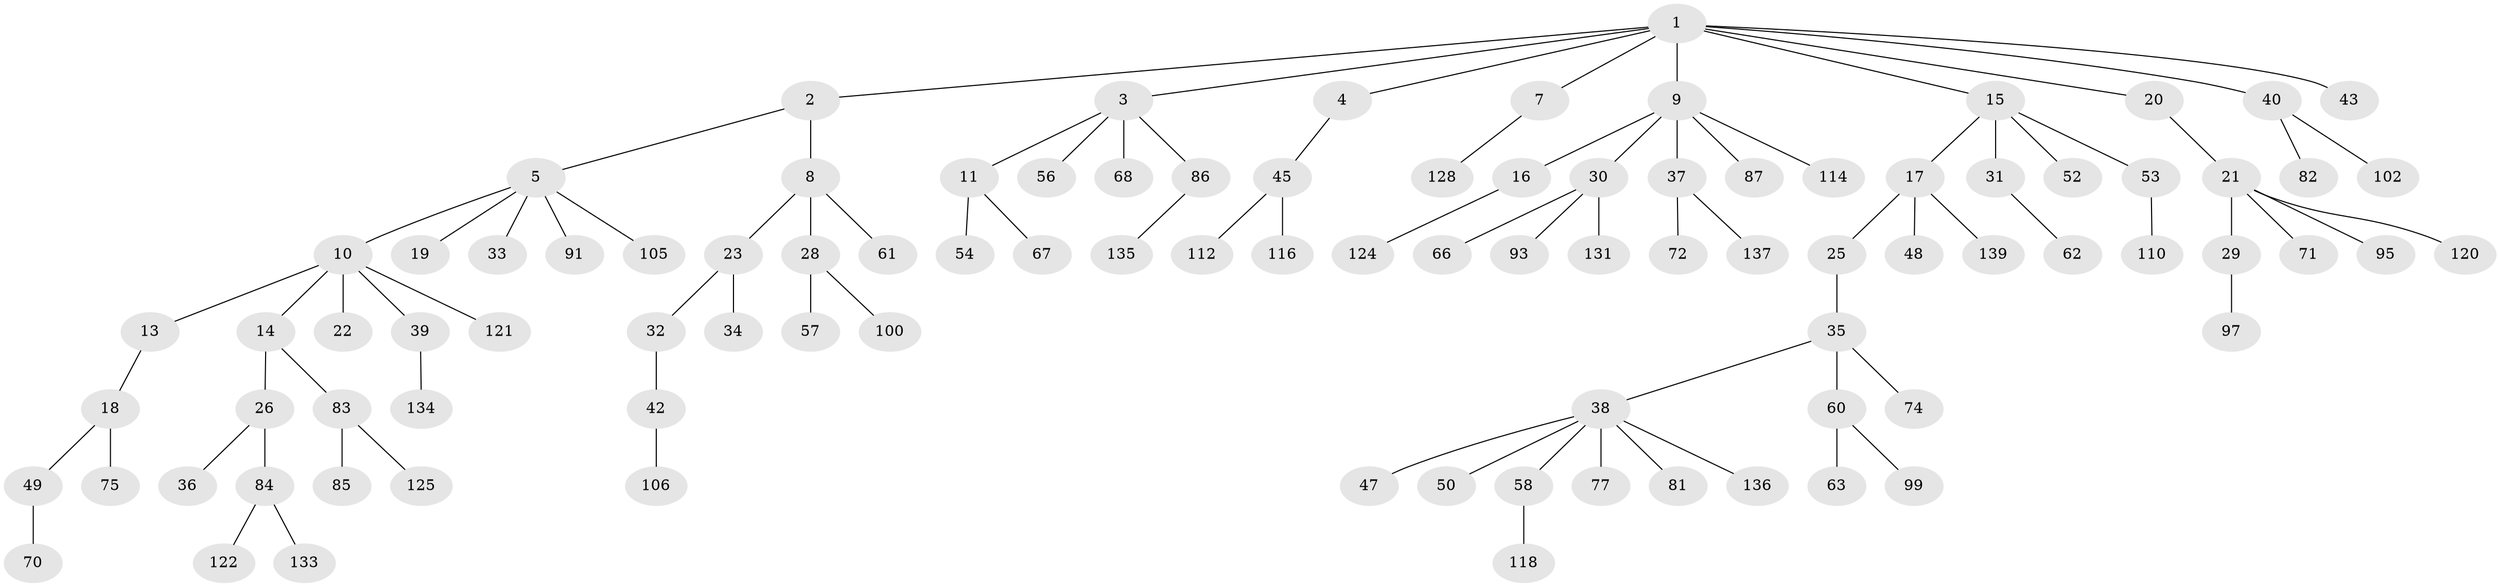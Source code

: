 // original degree distribution, {7: 0.007194244604316547, 3: 0.1079136690647482, 4: 0.09352517985611511, 2: 0.2517985611510791, 6: 0.02158273381294964, 5: 0.02158273381294964, 1: 0.49640287769784175}
// Generated by graph-tools (version 1.1) at 2025/11/02/27/25 16:11:25]
// undirected, 96 vertices, 95 edges
graph export_dot {
graph [start="1"]
  node [color=gray90,style=filled];
  1 [super="+6"];
  2;
  3 [super="+24"];
  4;
  5 [super="+59"];
  7;
  8 [super="+55"];
  9 [super="+12"];
  10 [super="+27"];
  11 [super="+113"];
  13 [super="+46"];
  14;
  15 [super="+79"];
  16;
  17;
  18 [super="+41"];
  19;
  20;
  21 [super="+78"];
  22 [super="+109"];
  23 [super="+90"];
  25;
  26;
  28 [super="+89"];
  29;
  30 [super="+98"];
  31 [super="+73"];
  32 [super="+117"];
  33;
  34;
  35;
  36 [super="+51"];
  37 [super="+127"];
  38 [super="+44"];
  39 [super="+132"];
  40;
  42 [super="+80"];
  43;
  45 [super="+64"];
  47 [super="+94"];
  48 [super="+101"];
  49;
  50;
  52 [super="+76"];
  53;
  54;
  56;
  57;
  58 [super="+96"];
  60 [super="+65"];
  61 [super="+103"];
  62 [super="+107"];
  63;
  66 [super="+69"];
  67 [super="+108"];
  68 [super="+129"];
  70 [super="+88"];
  71;
  72 [super="+115"];
  74 [super="+104"];
  75;
  77;
  81;
  82 [super="+92"];
  83 [super="+119"];
  84;
  85;
  86 [super="+123"];
  87;
  91 [super="+126"];
  93 [super="+138"];
  95;
  97 [super="+111"];
  99;
  100;
  102;
  105;
  106;
  110;
  112;
  114;
  116;
  118;
  120;
  121;
  122 [super="+130"];
  124;
  125;
  128;
  131;
  133;
  134;
  135;
  136;
  137;
  139;
  1 -- 2;
  1 -- 3;
  1 -- 4;
  1 -- 7;
  1 -- 20;
  1 -- 43;
  1 -- 40;
  1 -- 9;
  1 -- 15;
  2 -- 5;
  2 -- 8;
  3 -- 11;
  3 -- 56;
  3 -- 68;
  3 -- 86;
  4 -- 45;
  5 -- 10;
  5 -- 19;
  5 -- 33;
  5 -- 91;
  5 -- 105;
  7 -- 128;
  8 -- 23;
  8 -- 28;
  8 -- 61;
  9 -- 16;
  9 -- 87;
  9 -- 114;
  9 -- 37;
  9 -- 30;
  10 -- 13;
  10 -- 14;
  10 -- 22;
  10 -- 39;
  10 -- 121;
  11 -- 54;
  11 -- 67;
  13 -- 18;
  14 -- 26;
  14 -- 83;
  15 -- 17;
  15 -- 31;
  15 -- 52;
  15 -- 53;
  16 -- 124;
  17 -- 25;
  17 -- 48;
  17 -- 139;
  18 -- 75;
  18 -- 49;
  20 -- 21;
  21 -- 29;
  21 -- 71;
  21 -- 120;
  21 -- 95;
  23 -- 32;
  23 -- 34;
  25 -- 35;
  26 -- 36;
  26 -- 84;
  28 -- 57;
  28 -- 100;
  29 -- 97;
  30 -- 66;
  30 -- 93;
  30 -- 131;
  31 -- 62;
  32 -- 42;
  35 -- 38;
  35 -- 60;
  35 -- 74;
  37 -- 72;
  37 -- 137;
  38 -- 47;
  38 -- 50;
  38 -- 81;
  38 -- 136;
  38 -- 58;
  38 -- 77;
  39 -- 134;
  40 -- 82;
  40 -- 102;
  42 -- 106;
  45 -- 116;
  45 -- 112;
  49 -- 70;
  53 -- 110;
  58 -- 118;
  60 -- 63;
  60 -- 99;
  83 -- 85;
  83 -- 125;
  84 -- 122;
  84 -- 133;
  86 -- 135;
}
